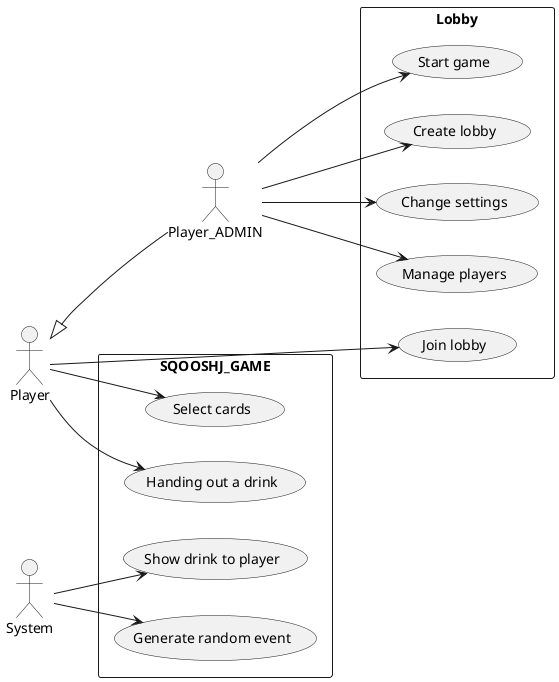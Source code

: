 @startuml Funtional_requirements
left to right direction


Player <|-- Player_ADMIN

rectangle Lobby {
  usecase "Join lobby" as L_UC1
  usecase "Create lobby" as L_UC2
  usecase "Change settings" as L_UC3
  usecase "Manage players" as L_UC4
  usecase "Start game" as L_UC5
}

rectangle SQOOSHJ_GAME {
  usecase "Select cards" as UC1
  usecase "Handing out a drink" as UC3
  usecase "Show drink to player" as UC2
  usecase "Generate random event" as UC4
}

Player --> L_UC1
Player_ADMIN --> L_UC2
Player_ADMIN --> L_UC3
Player_ADMIN --> L_UC4
Player_ADMIN --> L_UC5

Player --> UC1
Player --> UC3

System --> UC2
System --> UC4

@enduml
